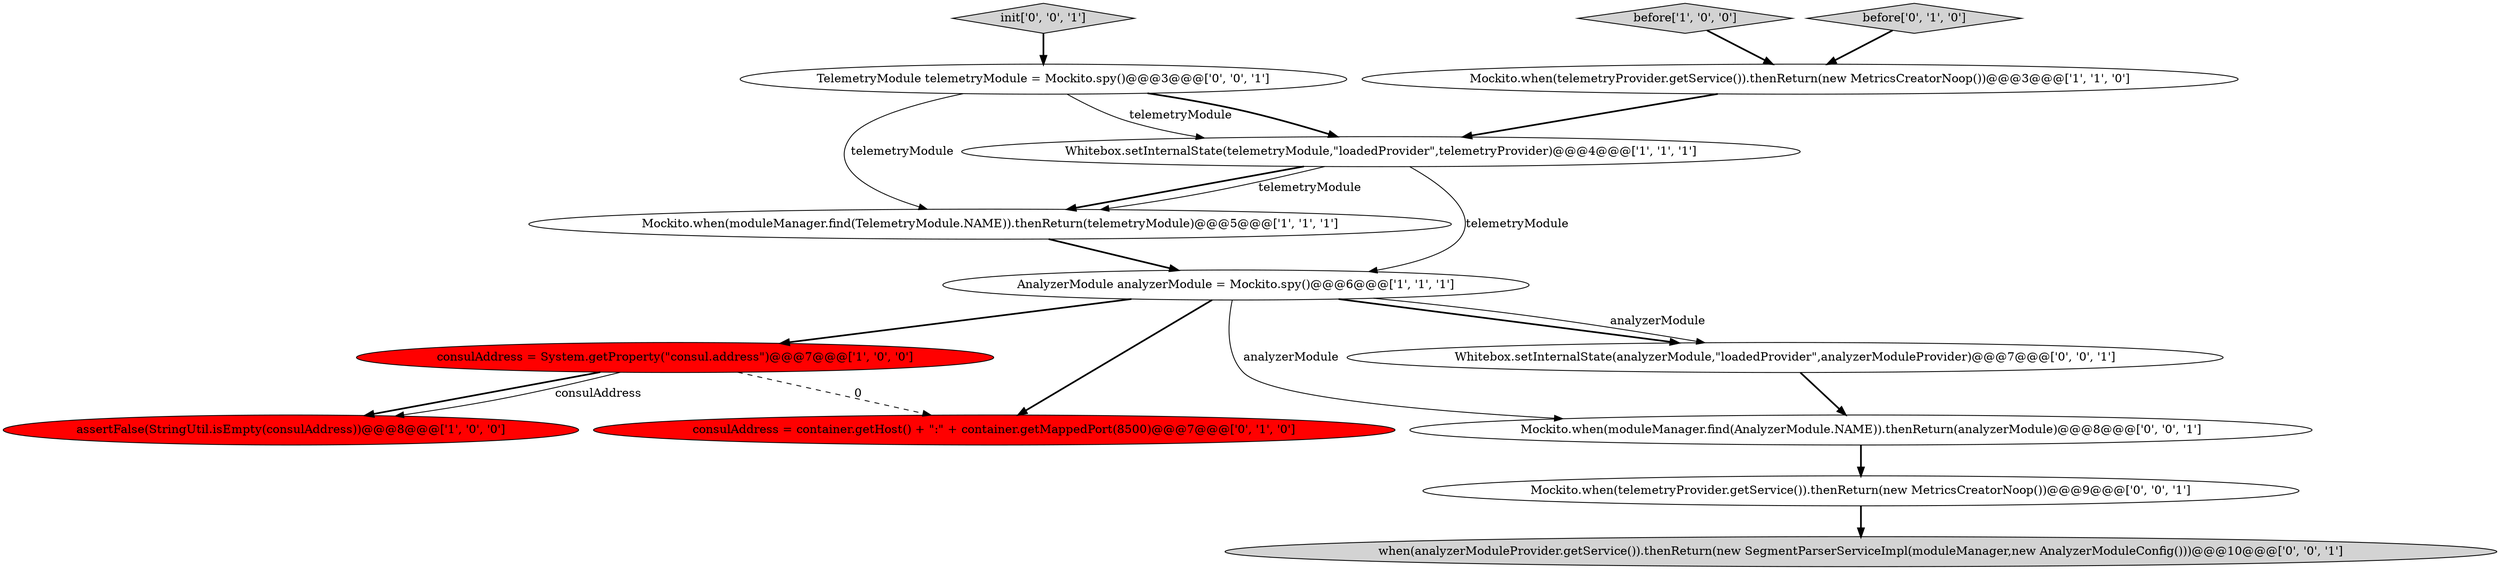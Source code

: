 digraph {
4 [style = filled, label = "consulAddress = System.getProperty(\"consul.address\")@@@7@@@['1', '0', '0']", fillcolor = red, shape = ellipse image = "AAA1AAABBB1BBB"];
6 [style = filled, label = "before['1', '0', '0']", fillcolor = lightgray, shape = diamond image = "AAA0AAABBB1BBB"];
0 [style = filled, label = "Mockito.when(telemetryProvider.getService()).thenReturn(new MetricsCreatorNoop())@@@3@@@['1', '1', '0']", fillcolor = white, shape = ellipse image = "AAA0AAABBB1BBB"];
5 [style = filled, label = "AnalyzerModule analyzerModule = Mockito.spy()@@@6@@@['1', '1', '1']", fillcolor = white, shape = ellipse image = "AAA0AAABBB1BBB"];
9 [style = filled, label = "Mockito.when(telemetryProvider.getService()).thenReturn(new MetricsCreatorNoop())@@@9@@@['0', '0', '1']", fillcolor = white, shape = ellipse image = "AAA0AAABBB3BBB"];
14 [style = filled, label = "init['0', '0', '1']", fillcolor = lightgray, shape = diamond image = "AAA0AAABBB3BBB"];
12 [style = filled, label = "TelemetryModule telemetryModule = Mockito.spy()@@@3@@@['0', '0', '1']", fillcolor = white, shape = ellipse image = "AAA0AAABBB3BBB"];
2 [style = filled, label = "assertFalse(StringUtil.isEmpty(consulAddress))@@@8@@@['1', '0', '0']", fillcolor = red, shape = ellipse image = "AAA1AAABBB1BBB"];
8 [style = filled, label = "consulAddress = container.getHost() + \":\" + container.getMappedPort(8500)@@@7@@@['0', '1', '0']", fillcolor = red, shape = ellipse image = "AAA1AAABBB2BBB"];
11 [style = filled, label = "when(analyzerModuleProvider.getService()).thenReturn(new SegmentParserServiceImpl(moduleManager,new AnalyzerModuleConfig()))@@@10@@@['0', '0', '1']", fillcolor = lightgray, shape = ellipse image = "AAA0AAABBB3BBB"];
13 [style = filled, label = "Mockito.when(moduleManager.find(AnalyzerModule.NAME)).thenReturn(analyzerModule)@@@8@@@['0', '0', '1']", fillcolor = white, shape = ellipse image = "AAA0AAABBB3BBB"];
1 [style = filled, label = "Whitebox.setInternalState(telemetryModule,\"loadedProvider\",telemetryProvider)@@@4@@@['1', '1', '1']", fillcolor = white, shape = ellipse image = "AAA0AAABBB1BBB"];
7 [style = filled, label = "before['0', '1', '0']", fillcolor = lightgray, shape = diamond image = "AAA0AAABBB2BBB"];
3 [style = filled, label = "Mockito.when(moduleManager.find(TelemetryModule.NAME)).thenReturn(telemetryModule)@@@5@@@['1', '1', '1']", fillcolor = white, shape = ellipse image = "AAA0AAABBB1BBB"];
10 [style = filled, label = "Whitebox.setInternalState(analyzerModule,\"loadedProvider\",analyzerModuleProvider)@@@7@@@['0', '0', '1']", fillcolor = white, shape = ellipse image = "AAA0AAABBB3BBB"];
12->3 [style = solid, label="telemetryModule"];
5->10 [style = bold, label=""];
5->8 [style = bold, label=""];
9->11 [style = bold, label=""];
1->5 [style = solid, label="telemetryModule"];
1->3 [style = bold, label=""];
7->0 [style = bold, label=""];
6->0 [style = bold, label=""];
4->2 [style = bold, label=""];
12->1 [style = bold, label=""];
3->5 [style = bold, label=""];
1->3 [style = solid, label="telemetryModule"];
5->13 [style = solid, label="analyzerModule"];
10->13 [style = bold, label=""];
0->1 [style = bold, label=""];
14->12 [style = bold, label=""];
5->4 [style = bold, label=""];
4->8 [style = dashed, label="0"];
12->1 [style = solid, label="telemetryModule"];
13->9 [style = bold, label=""];
4->2 [style = solid, label="consulAddress"];
5->10 [style = solid, label="analyzerModule"];
}

